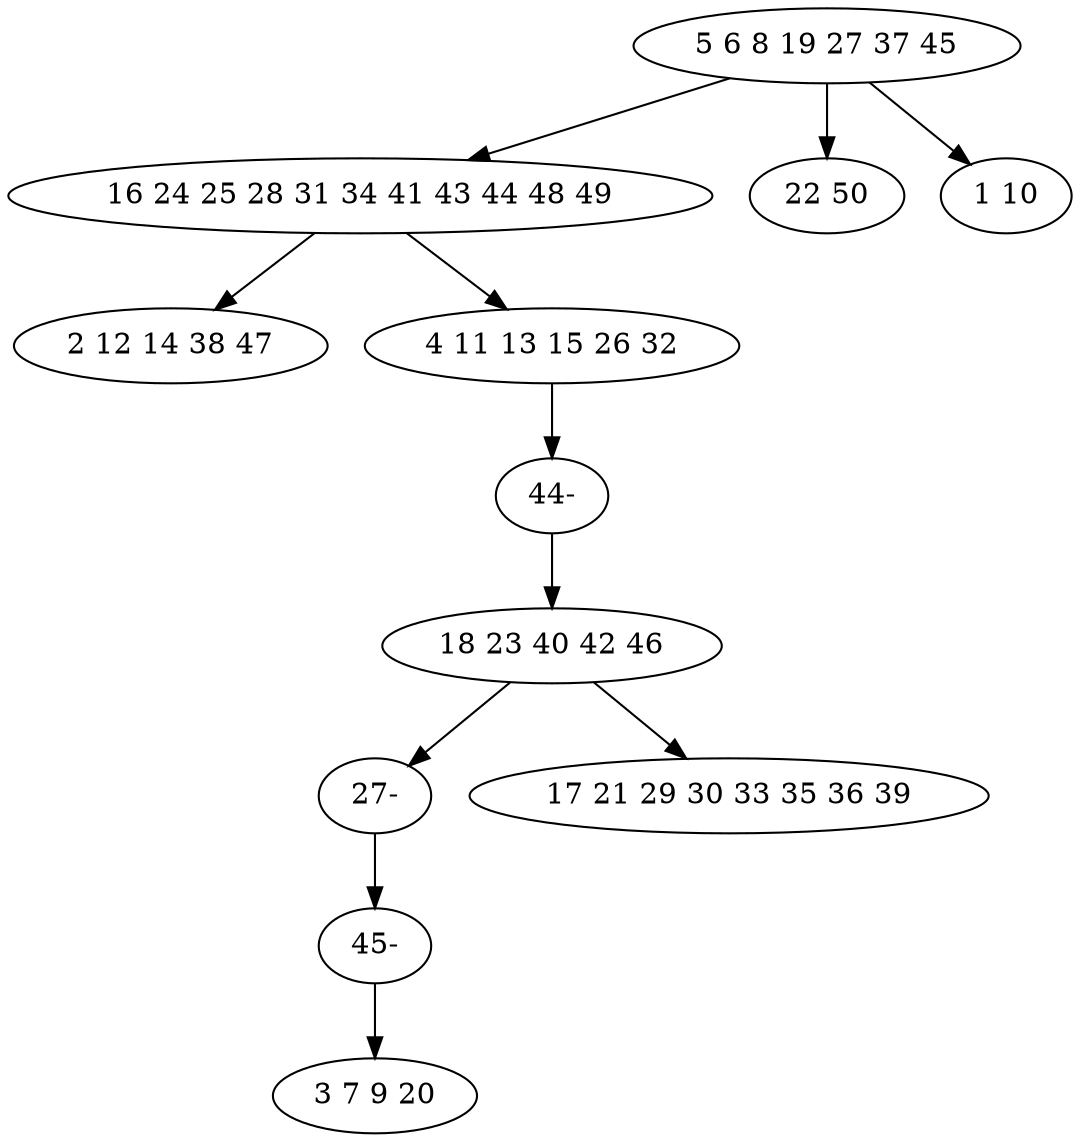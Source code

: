 digraph true_tree {
	"0" -> "1"
	"1" -> "2"
	"1" -> "3"
	"0" -> "4"
	"3" -> "10"
	"0" -> "6"
	"5" -> "9"
	"5" -> "8"
	"9" -> "11"
	"10" -> "5"
	"11" -> "7"
	"0" [label="5 6 8 19 27 37 45"];
	"1" [label="16 24 25 28 31 34 41 43 44 48 49"];
	"2" [label="2 12 14 38 47"];
	"3" [label="4 11 13 15 26 32"];
	"4" [label="22 50"];
	"5" [label="18 23 40 42 46"];
	"6" [label="1 10"];
	"7" [label="3 7 9 20"];
	"8" [label="17 21 29 30 33 35 36 39"];
	"9" [label="27-"];
	"10" [label="44-"];
	"11" [label="45-"];
}
